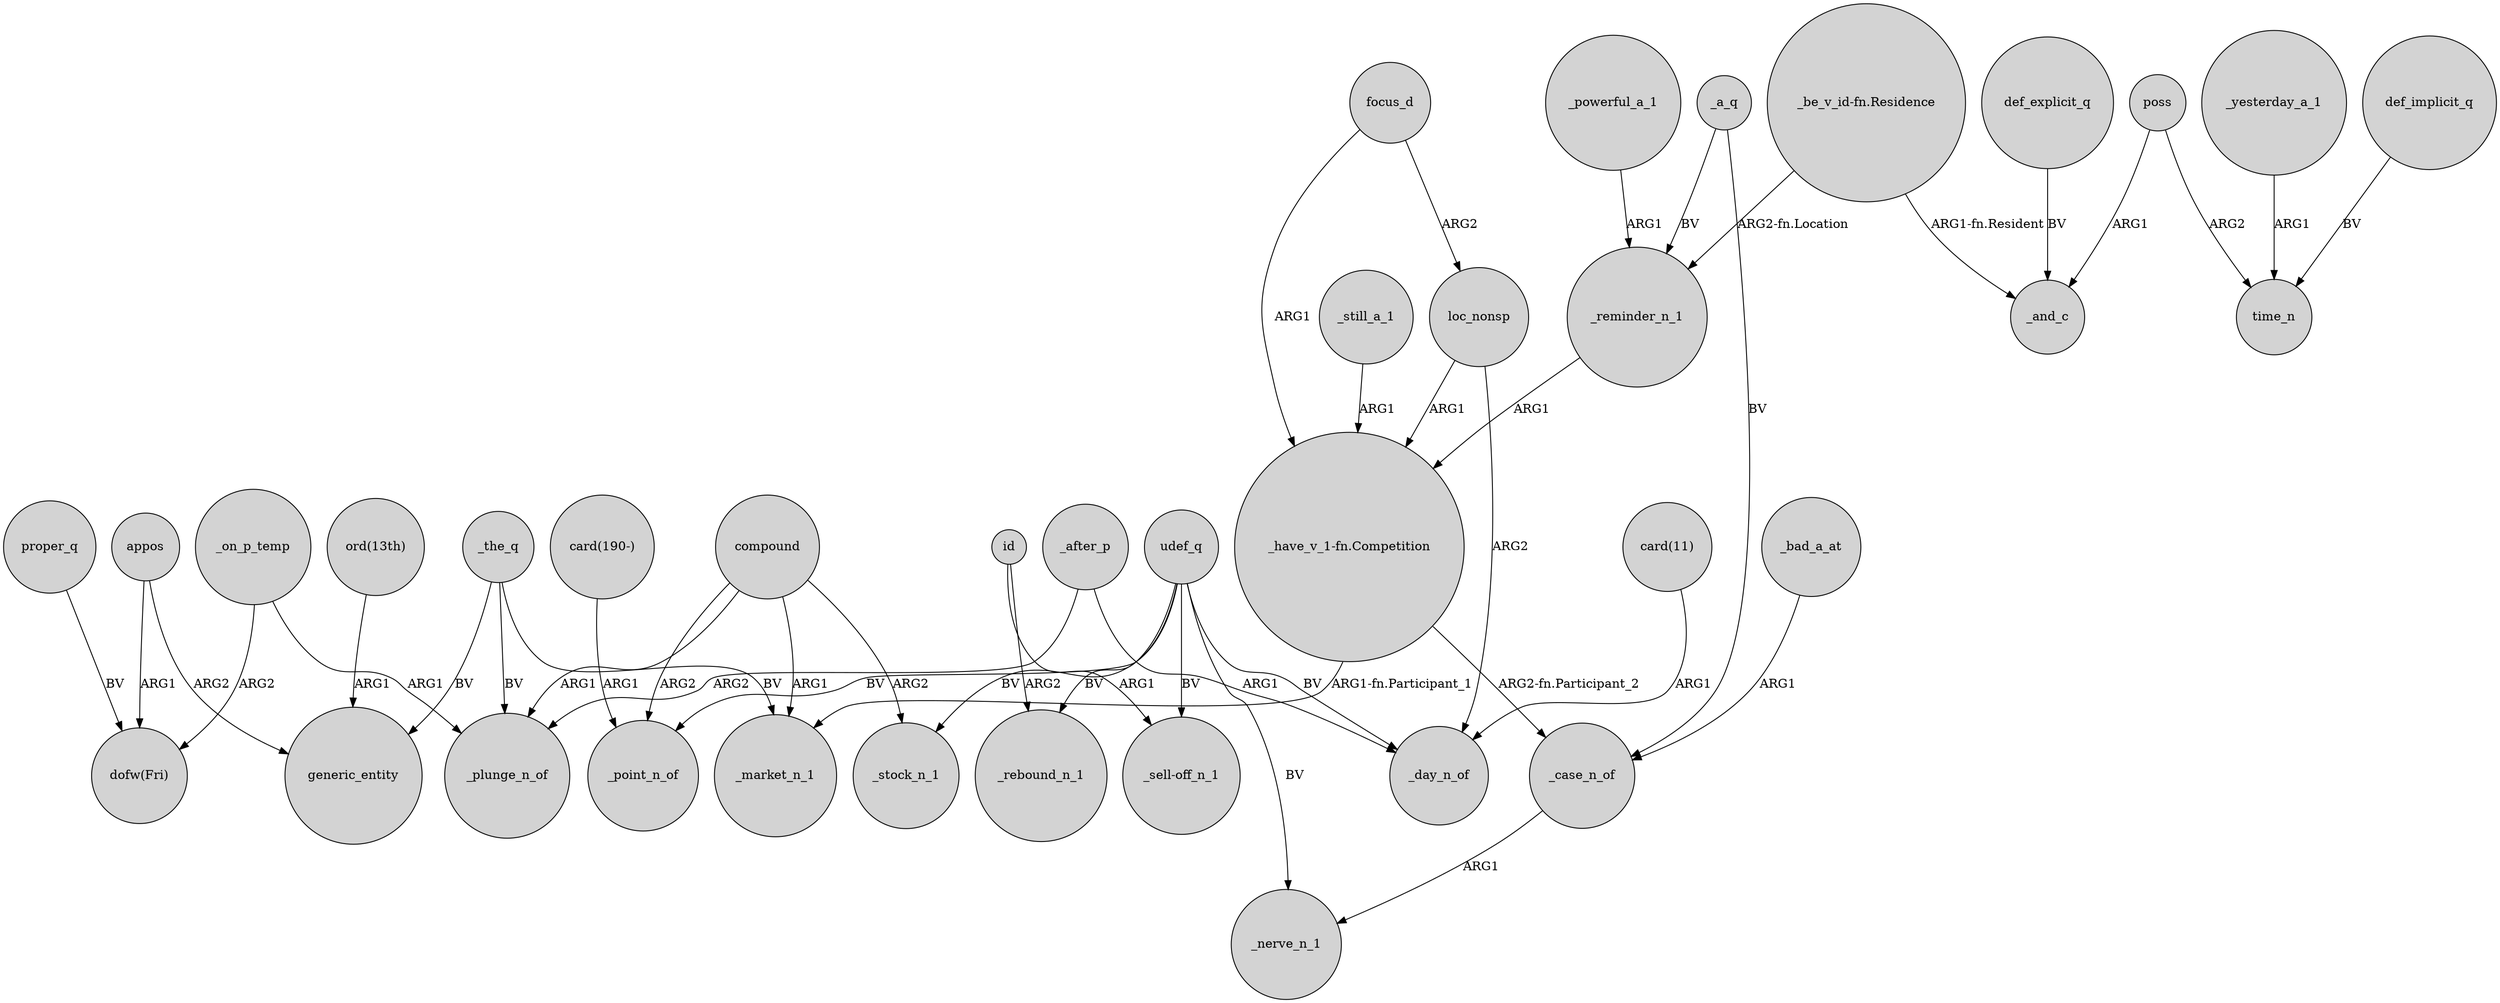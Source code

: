 digraph {
	node [shape=circle style=filled]
	appos -> "dofw(Fri)" [label=ARG1]
	"_be_v_id-fn.Residence" -> _and_c [label="ARG1-fn.Resident"]
	compound -> _plunge_n_of [label=ARG1]
	"_be_v_id-fn.Residence" -> _reminder_n_1 [label="ARG2-fn.Location"]
	proper_q -> "dofw(Fri)" [label=BV]
	compound -> _point_n_of [label=ARG2]
	id -> "_sell-off_n_1" [label=ARG1]
	_a_q -> _reminder_n_1 [label=BV]
	udef_q -> _rebound_n_1 [label=BV]
	"_have_v_1-fn.Competition" -> _market_n_1 [label="ARG1-fn.Participant_1"]
	focus_d -> "_have_v_1-fn.Competition" [label=ARG1]
	_yesterday_a_1 -> time_n [label=ARG1]
	_on_p_temp -> _plunge_n_of [label=ARG1]
	"card(190-)" -> _point_n_of [label=ARG1]
	focus_d -> loc_nonsp [label=ARG2]
	_a_q -> _case_n_of [label=BV]
	udef_q -> "_sell-off_n_1" [label=BV]
	_the_q -> _market_n_1 [label=BV]
	_still_a_1 -> "_have_v_1-fn.Competition" [label=ARG1]
	def_explicit_q -> _and_c [label=BV]
	udef_q -> _day_n_of [label=BV]
	udef_q -> _stock_n_1 [label=BV]
	poss -> _and_c [label=ARG1]
	appos -> generic_entity [label=ARG2]
	_on_p_temp -> "dofw(Fri)" [label=ARG2]
	compound -> _stock_n_1 [label=ARG2]
	"ord(13th)" -> generic_entity [label=ARG1]
	id -> _rebound_n_1 [label=ARG2]
	_the_q -> generic_entity [label=BV]
	_case_n_of -> _nerve_n_1 [label=ARG1]
	udef_q -> _nerve_n_1 [label=BV]
	_after_p -> _plunge_n_of [label=ARG2]
	loc_nonsp -> "_have_v_1-fn.Competition" [label=ARG1]
	"_have_v_1-fn.Competition" -> _case_n_of [label="ARG2-fn.Participant_2"]
	_bad_a_at -> _case_n_of [label=ARG1]
	poss -> time_n [label=ARG2]
	"card(11)" -> _day_n_of [label=ARG1]
	_the_q -> _plunge_n_of [label=BV]
	_reminder_n_1 -> "_have_v_1-fn.Competition" [label=ARG1]
	def_implicit_q -> time_n [label=BV]
	compound -> _market_n_1 [label=ARG1]
	udef_q -> _point_n_of [label=BV]
	loc_nonsp -> _day_n_of [label=ARG2]
	_powerful_a_1 -> _reminder_n_1 [label=ARG1]
	_after_p -> _day_n_of [label=ARG1]
}
